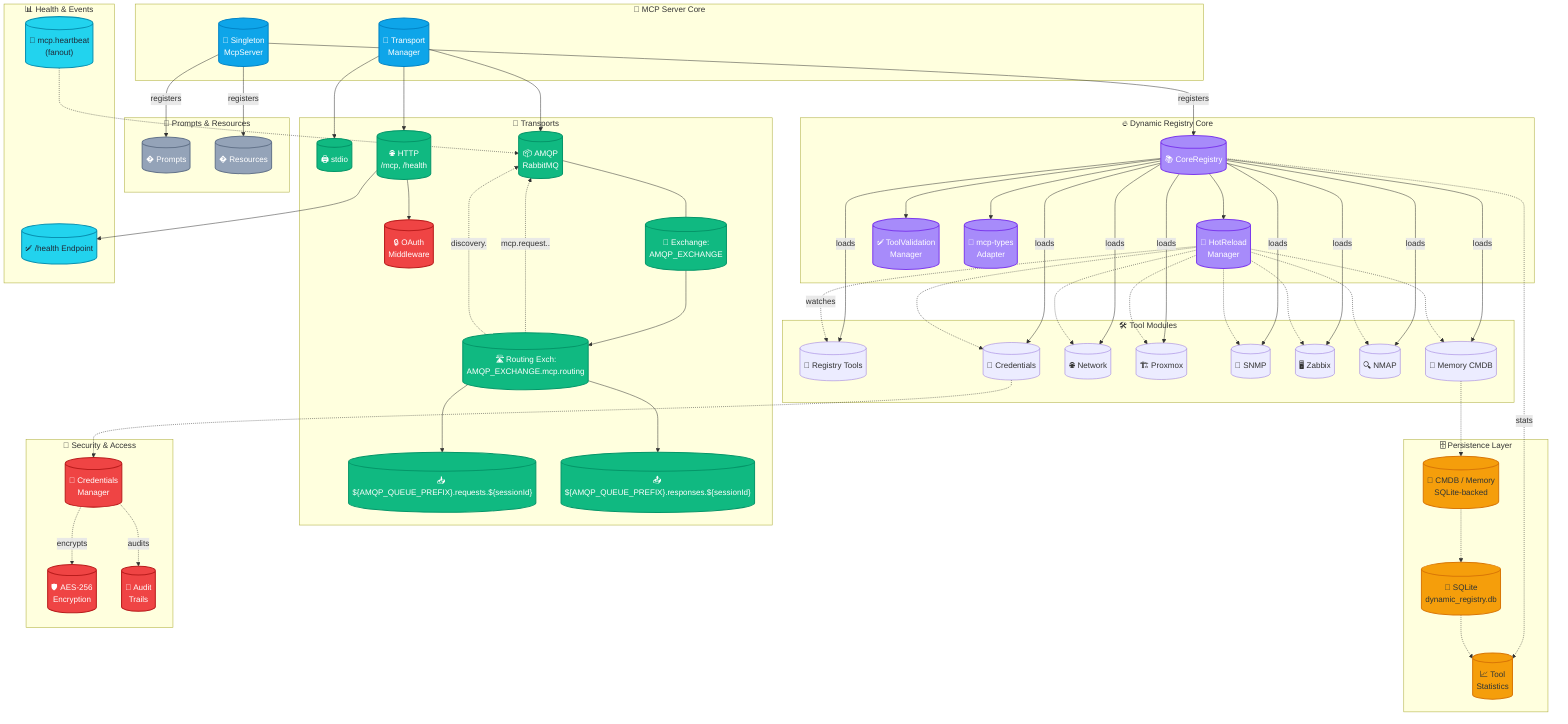 ---
id: 70ab8892-f07a-436f-b361-8c105dd95852
---
flowchart TB
    %% ===== Server & Transports =====
    subgraph ServerCore["🧩 MCP Server Core"]
        direction TB
        MCPServer[("🧠 Singleton<br/>McpServer")]
        TransportMgr[("🧭 Transport<br/>Manager")]    
    end

    subgraph Transports["🚚 Transports"]
        direction LR
        Stdio[("🖨️ stdio")] 
        HTTP[("🌐 HTTP<br/>/mcp, /health")]
        OAuth[("🔒 OAuth<br/>Middleware")] 
        AMQP[("📦 AMQP<br/>RabbitMQ")]
        AMQPEx[("📮 Exchange:<br/>AMQP_EXCHANGE")] 
        AMQPRoute[("🛣️ Routing Exch:<br/>AMQP_EXCHANGE.mcp.routing")]
    ReqQ[("📥 ${AMQP_QUEUE_PREFIX}.requests.${sessionId}")]
    ResQ[("📤 ${AMQP_QUEUE_PREFIX}.responses.${sessionId}")]
    end

    %% ===== Registry =====
    subgraph DynamicCore["🔥 Dynamic Registry Core"]
        direction TB
        CoreRegistry[("📚 CoreRegistry")] 
        HotReload[("🔄 HotReload<br/>Manager")] 
        Validator[("✅ ToolValidation<br/>Manager")] 
        TypesAdapter[("🔧 mcp‑types<br/>Adapter")] 
    end

    %% ===== Persistence & Security =====
    subgraph Persistence["🗄️ Persistence Layer"]
        direction TB
        SQLite[("💾 SQLite<br/>dynamic_registry.db")] 
        CMDB[("🧠 CMDB / Memory<br/>SQLite-backed")] 
        ToolStats[("📈 Tool<br/>Statistics")] 
    end

    subgraph Security["🔐 Security & Access"]
        direction TB
        CredManager[("🔐 Credentials<br/>Manager")] 
        Encryption[("🛡️ AES‑256<br/>Encryption")] 
        AuditTrails[("📝 Audit<br/>Trails")] 
    end

    %% ===== Prompts & Resources =====
    subgraph UXAssets["🧩 Prompts & Resources"]
        direction TB
        Prompts[("� Prompts")] 
        Resources[("� Resources")] 
    end

    %% ===== Tool Modules =====
    subgraph ToolModules["🛠️ Tool Modules"]
        direction LR
        RegTools[("🧩 Registry Tools")] 
        MemoryTools[("🧠 Memory CMDB")] 
        NetworkTools[("🌐 Network")] 
        ProxmoxTools[("🏗️ Proxmox")] 
        SNMPTools[("📡 SNMP")] 
        ZabbixTools[("🖥️ Zabbix")] 
        NMAPTools[("🔍 NMAP")] 
        CredTools[("🔐 Credentials")] 
    end

    %% ===== Observability =====
    subgraph Observability["📊 Health & Events"]
        direction TB
        Health[("✅ /health Endpoint")] 
        Heartbeat[("💓 mcp.heartbeat<br/>(fanout)")] 
    end

    %% Server wiring
    MCPServer -->|registers| CoreRegistry
    MCPServer -->|registers| Prompts
    MCPServer -->|registers| Resources
    TransportMgr --> Stdio
    TransportMgr --> HTTP
    TransportMgr --> AMQP
    HTTP --> OAuth
    HTTP --> Health

    %% Registry wiring
    CoreRegistry --> TypesAdapter
    CoreRegistry --> HotReload
    CoreRegistry --> Validator
    CoreRegistry -->|loads| RegTools
    CoreRegistry -->|loads| MemoryTools
    CoreRegistry -->|loads| NetworkTools
    CoreRegistry -->|loads| ProxmoxTools
    CoreRegistry -->|loads| SNMPTools
    CoreRegistry -->|loads| ZabbixTools
    CoreRegistry -->|loads| NMAPTools
    CoreRegistry -->|loads| CredTools
    HotReload -.->|watches| RegTools
    HotReload -.-> MemoryTools
    HotReload -.-> NetworkTools
    HotReload -.-> ProxmoxTools
    HotReload -.-> SNMPTools
    HotReload -.-> ZabbixTools
    HotReload -.-> NMAPTools
    HotReload -.-> CredTools

    %% Persistence & Security wiring
    MemoryTools -.-> CMDB
    CMDB -.-> SQLite
    CredTools -.-> CredManager
    CredManager -.->|encrypts| Encryption
    CredManager -.->|audits| AuditTrails
    CoreRegistry -.->|stats| ToolStats
    SQLite -.-> ToolStats

    %% AMQP routing details
    AMQP --- AMQPEx
    AMQPEx --> AMQPRoute
    AMQPRoute --> ReqQ
    AMQPRoute --> ResQ
    AMQPRoute -.->|mcp.request.<cat>.<method>| AMQP
    AMQPRoute -.->|discovery.<category>| AMQP
    Heartbeat -.-> AMQP

    %% Styling
    classDef core fill:#0ea5e9,stroke:#0284c7,stroke-width:2px,color:#fff
    classDef transport fill:#10b981,stroke:#059669,stroke-width:2px,color:#fff
    classDef registry fill:#a78bfa,stroke:#7c3aed,stroke-width:2px,color:#fff
    classDef storage fill:#f59e0b,stroke:#d97706,stroke-width:2px,color:#2d3436
    classDef secure fill:#ef4444,stroke:#b91c1c,stroke-width:2px,color:#fff
    classDef ux fill:#94a3b8,stroke:#64748b,stroke-width:2px,color:#fff
    classDef obs fill:#22d3ee,stroke:#0891b2,stroke-width:2px,color:#1f2937

    class MCPServer,TransportMgr core
    class Stdio,HTTP,AMQP,AMQPEx,AMQPRoute,ReqQ,ResQ transport
    class CoreRegistry,HotReload,Validator,TypesAdapter registry
    class SQLite,CMDB,ToolStats storage
    class CredManager,Encryption,AuditTrails,OAuth secure
    class Prompts,Resources ux
    class Health,Heartbeat obs
